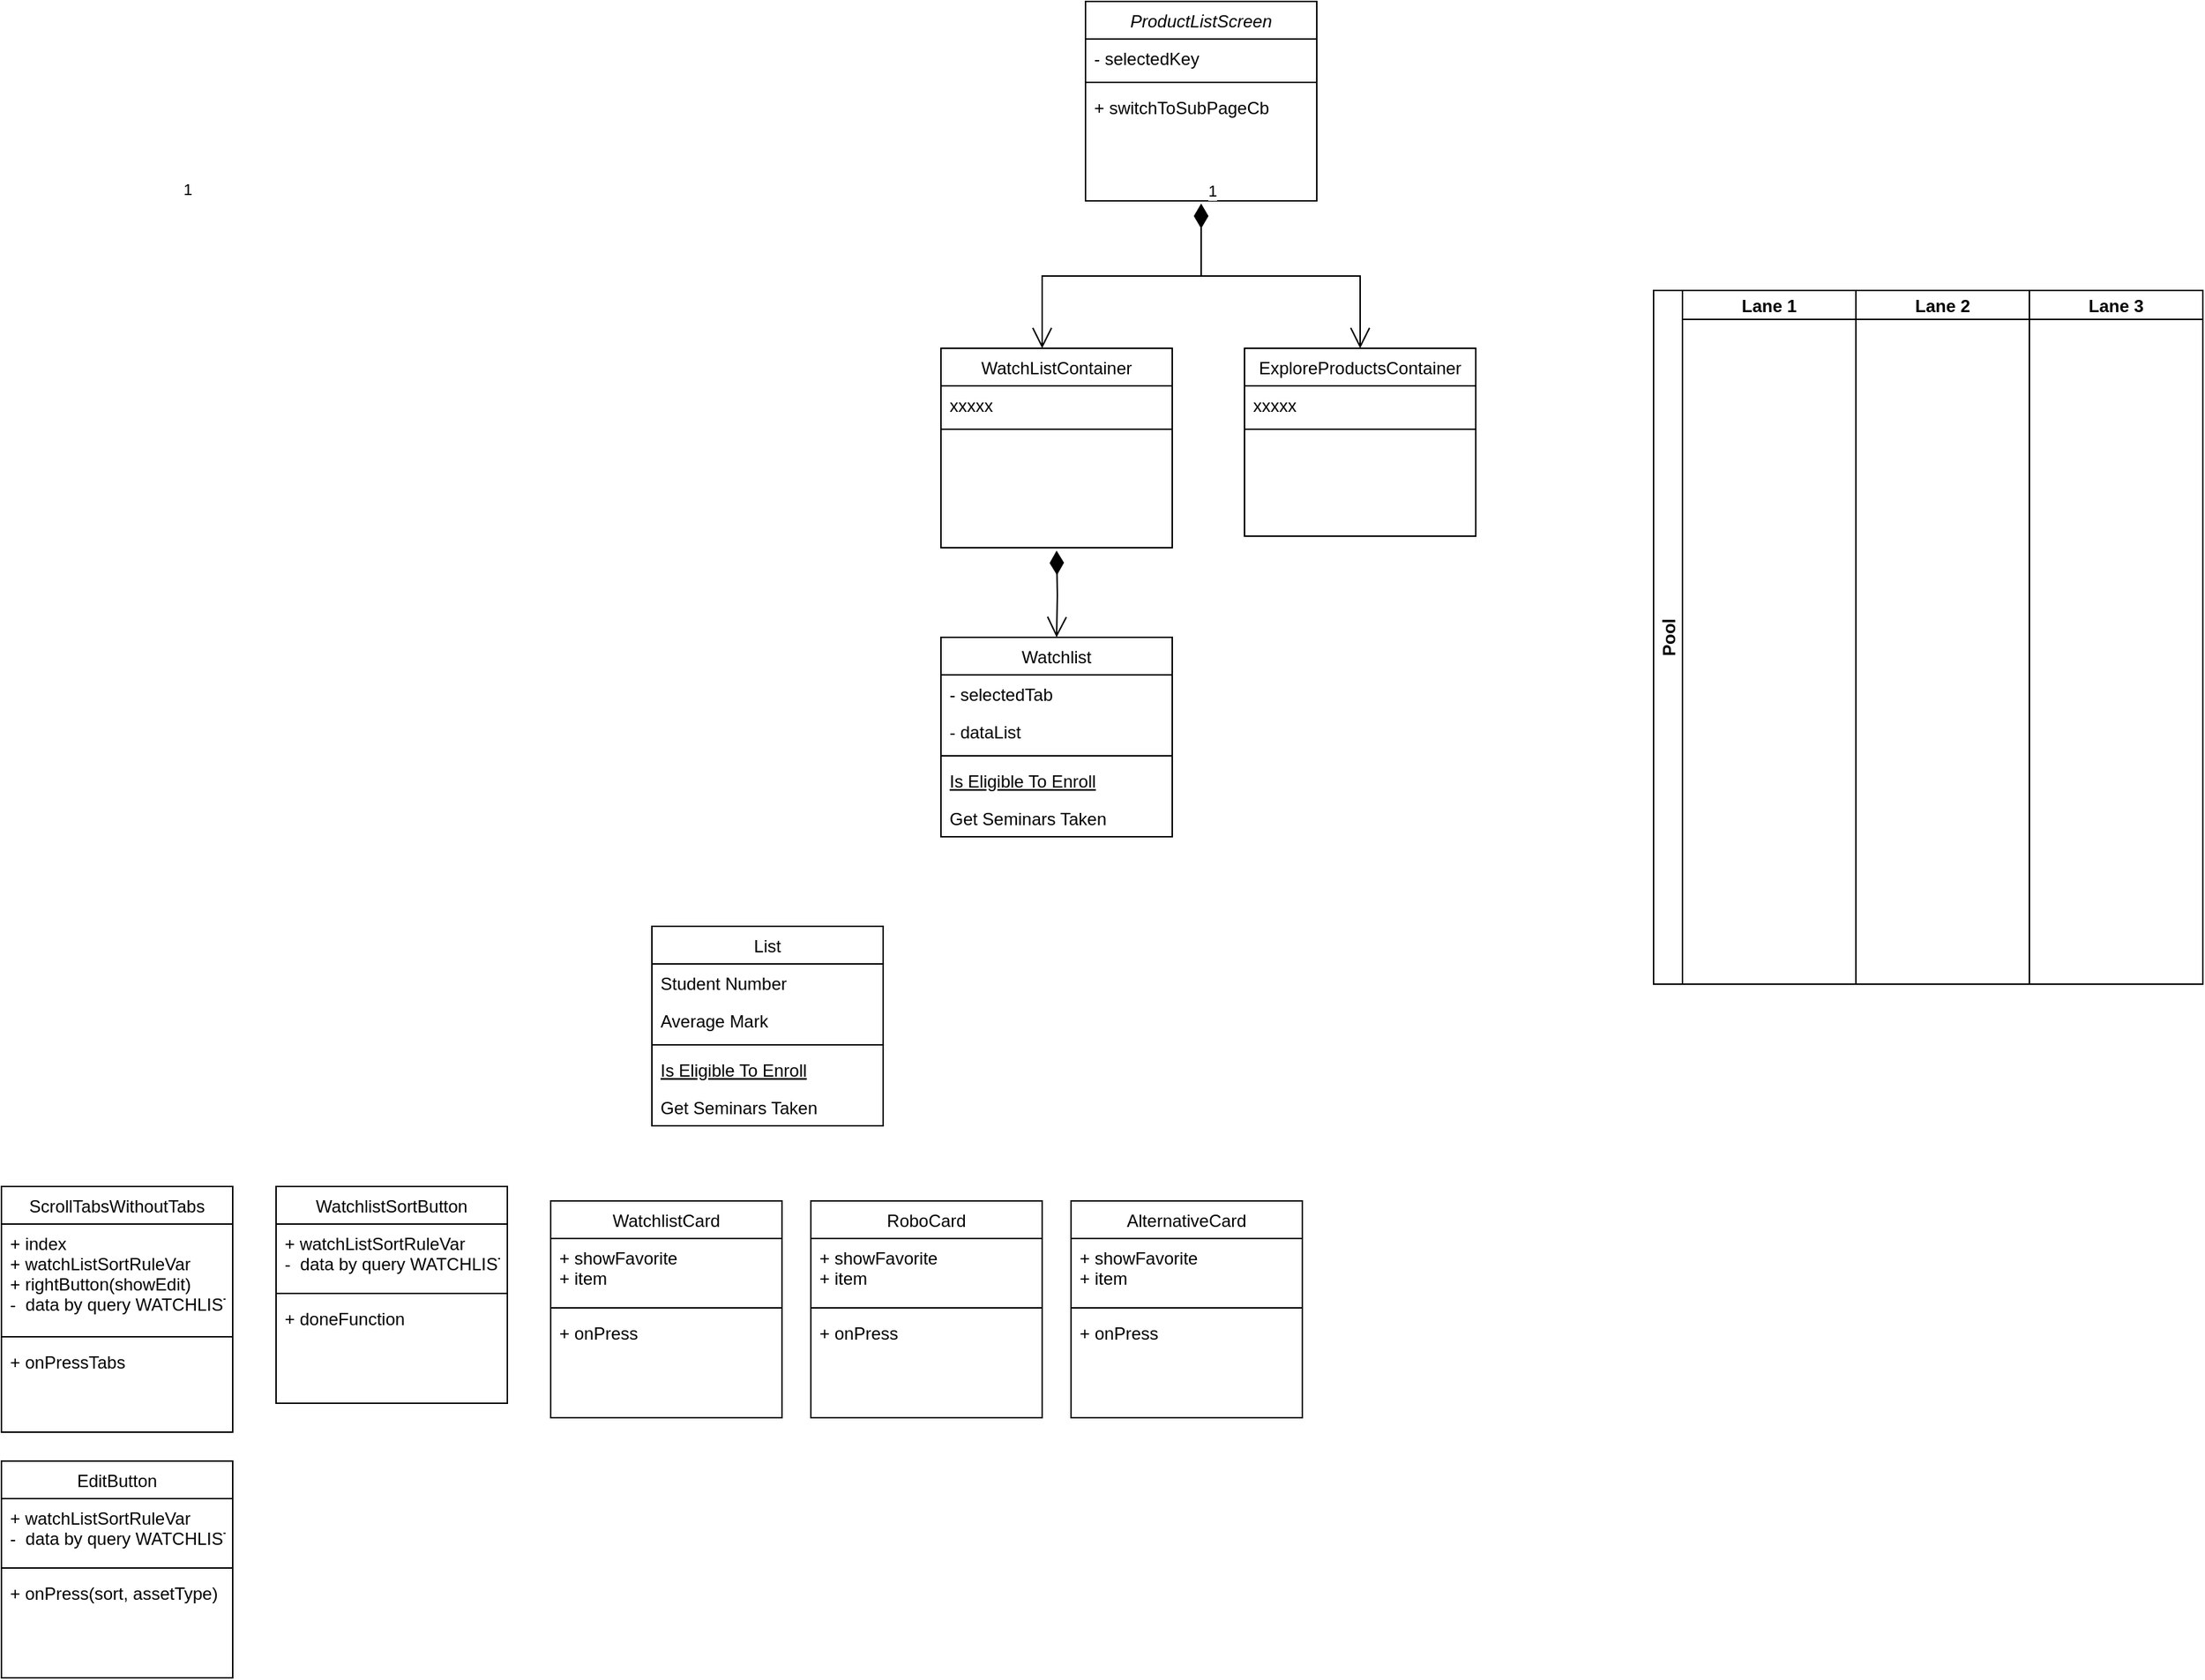 <mxfile version="21.2.9" type="github">
  <diagram id="prtHgNgQTEPvFCAcTncT" name="Page-1">
    <mxGraphModel dx="3251" dy="1131" grid="1" gridSize="10" guides="1" tooltips="1" connect="1" arrows="1" fold="1" page="1" pageScale="1" pageWidth="827" pageHeight="1169" math="0" shadow="0">
      <root>
        <mxCell id="0" />
        <mxCell id="1" parent="0" />
        <mxCell id="jBo1Y9h_NZXCqsUoFD3y-5" value="Pool" style="swimlane;childLayout=stackLayout;resizeParent=1;resizeParentMax=0;startSize=20;horizontal=0;horizontalStack=1;" vertex="1" parent="1">
          <mxGeometry x="220" y="310" width="380" height="480" as="geometry" />
        </mxCell>
        <mxCell id="jBo1Y9h_NZXCqsUoFD3y-6" value="Lane 1" style="swimlane;startSize=20;" vertex="1" parent="jBo1Y9h_NZXCqsUoFD3y-5">
          <mxGeometry x="20" width="120" height="480" as="geometry" />
        </mxCell>
        <mxCell id="jBo1Y9h_NZXCqsUoFD3y-7" value="Lane 2" style="swimlane;startSize=20;" vertex="1" parent="jBo1Y9h_NZXCqsUoFD3y-5">
          <mxGeometry x="140" width="120" height="480" as="geometry" />
        </mxCell>
        <mxCell id="jBo1Y9h_NZXCqsUoFD3y-8" value="Lane 3" style="swimlane;startSize=20;" vertex="1" parent="jBo1Y9h_NZXCqsUoFD3y-5">
          <mxGeometry x="260" width="120" height="480" as="geometry" />
        </mxCell>
        <mxCell id="jBo1Y9h_NZXCqsUoFD3y-60" value="ProductListScreen" style="swimlane;fontStyle=2;align=center;verticalAlign=top;childLayout=stackLayout;horizontal=1;startSize=26;horizontalStack=0;resizeParent=1;resizeLast=0;collapsible=1;marginBottom=0;rounded=0;shadow=0;strokeWidth=1;" vertex="1" parent="1">
          <mxGeometry x="-173" y="110" width="160" height="138" as="geometry">
            <mxRectangle x="230" y="140" width="160" height="26" as="alternateBounds" />
          </mxGeometry>
        </mxCell>
        <mxCell id="jBo1Y9h_NZXCqsUoFD3y-61" value="- selectedKey" style="text;align=left;verticalAlign=top;spacingLeft=4;spacingRight=4;overflow=hidden;rotatable=0;points=[[0,0.5],[1,0.5]];portConstraint=eastwest;" vertex="1" parent="jBo1Y9h_NZXCqsUoFD3y-60">
          <mxGeometry y="26" width="160" height="26" as="geometry" />
        </mxCell>
        <mxCell id="jBo1Y9h_NZXCqsUoFD3y-62" value="" style="line;html=1;strokeWidth=1;align=left;verticalAlign=middle;spacingTop=-1;spacingLeft=3;spacingRight=3;rotatable=0;labelPosition=right;points=[];portConstraint=eastwest;" vertex="1" parent="jBo1Y9h_NZXCqsUoFD3y-60">
          <mxGeometry y="52" width="160" height="8" as="geometry" />
        </mxCell>
        <mxCell id="jBo1Y9h_NZXCqsUoFD3y-63" value="+ switchToSubPageCb" style="text;align=left;verticalAlign=top;spacingLeft=4;spacingRight=4;overflow=hidden;rotatable=0;points=[[0,0.5],[1,0.5]];portConstraint=eastwest;" vertex="1" parent="jBo1Y9h_NZXCqsUoFD3y-60">
          <mxGeometry y="60" width="160" height="26" as="geometry" />
        </mxCell>
        <mxCell id="jBo1Y9h_NZXCqsUoFD3y-64" value="WatchListContainer" style="swimlane;fontStyle=0;align=center;verticalAlign=top;childLayout=stackLayout;horizontal=1;startSize=26;horizontalStack=0;resizeParent=1;resizeLast=0;collapsible=1;marginBottom=0;rounded=0;shadow=0;strokeWidth=1;" vertex="1" parent="1">
          <mxGeometry x="-273" y="350" width="160" height="138" as="geometry">
            <mxRectangle x="130" y="380" width="160" height="26" as="alternateBounds" />
          </mxGeometry>
        </mxCell>
        <mxCell id="jBo1Y9h_NZXCqsUoFD3y-65" value="xxxxx" style="text;align=left;verticalAlign=top;spacingLeft=4;spacingRight=4;overflow=hidden;rotatable=0;points=[[0,0.5],[1,0.5]];portConstraint=eastwest;" vertex="1" parent="jBo1Y9h_NZXCqsUoFD3y-64">
          <mxGeometry y="26" width="160" height="26" as="geometry" />
        </mxCell>
        <mxCell id="jBo1Y9h_NZXCqsUoFD3y-66" value="" style="line;html=1;strokeWidth=1;align=left;verticalAlign=middle;spacingTop=-1;spacingLeft=3;spacingRight=3;rotatable=0;labelPosition=right;points=[];portConstraint=eastwest;" vertex="1" parent="jBo1Y9h_NZXCqsUoFD3y-64">
          <mxGeometry y="52" width="160" height="8" as="geometry" />
        </mxCell>
        <mxCell id="jBo1Y9h_NZXCqsUoFD3y-67" value="ExploreProductsContainer" style="swimlane;fontStyle=0;align=center;verticalAlign=top;childLayout=stackLayout;horizontal=1;startSize=26;horizontalStack=0;resizeParent=1;resizeLast=0;collapsible=1;marginBottom=0;rounded=0;shadow=0;strokeWidth=1;" vertex="1" parent="1">
          <mxGeometry x="-63" y="350" width="160" height="130" as="geometry">
            <mxRectangle x="340" y="380" width="170" height="26" as="alternateBounds" />
          </mxGeometry>
        </mxCell>
        <mxCell id="jBo1Y9h_NZXCqsUoFD3y-68" value="xxxxx" style="text;align=left;verticalAlign=top;spacingLeft=4;spacingRight=4;overflow=hidden;rotatable=0;points=[[0,0.5],[1,0.5]];portConstraint=eastwest;" vertex="1" parent="jBo1Y9h_NZXCqsUoFD3y-67">
          <mxGeometry y="26" width="160" height="26" as="geometry" />
        </mxCell>
        <mxCell id="jBo1Y9h_NZXCqsUoFD3y-69" value="" style="line;html=1;strokeWidth=1;align=left;verticalAlign=middle;spacingTop=-1;spacingLeft=3;spacingRight=3;rotatable=0;labelPosition=right;points=[];portConstraint=eastwest;" vertex="1" parent="jBo1Y9h_NZXCqsUoFD3y-67">
          <mxGeometry y="52" width="160" height="8" as="geometry" />
        </mxCell>
        <mxCell id="jBo1Y9h_NZXCqsUoFD3y-70" value="1" style="endArrow=open;html=1;endSize=12;startArrow=diamondThin;startSize=14;startFill=1;edgeStyle=orthogonalEdgeStyle;align=left;verticalAlign=bottom;rounded=0;entryX=0.5;entryY=0;entryDx=0;entryDy=0;" edge="1" parent="1" target="jBo1Y9h_NZXCqsUoFD3y-67">
          <mxGeometry x="-1" y="3" relative="1" as="geometry">
            <mxPoint x="-93" y="250" as="sourcePoint" />
            <mxPoint x="267" y="430" as="targetPoint" />
            <Array as="points">
              <mxPoint x="-93" y="300" />
              <mxPoint x="17" y="300" />
            </Array>
          </mxGeometry>
        </mxCell>
        <mxCell id="jBo1Y9h_NZXCqsUoFD3y-71" value="1" style="endArrow=open;html=1;endSize=12;startArrow=diamondThin;startSize=14;startFill=1;edgeStyle=orthogonalEdgeStyle;align=left;verticalAlign=bottom;rounded=0;entryX=0.5;entryY=0;entryDx=0;entryDy=0;" edge="1" parent="1">
          <mxGeometry x="-1" y="3" relative="1" as="geometry">
            <mxPoint x="-93" y="250" as="sourcePoint" />
            <mxPoint x="-203" y="350" as="targetPoint" />
            <Array as="points">
              <mxPoint x="-93" y="300" />
              <mxPoint x="-203" y="300" />
            </Array>
          </mxGeometry>
        </mxCell>
        <mxCell id="jBo1Y9h_NZXCqsUoFD3y-72" value="Watchlist" style="swimlane;fontStyle=0;align=center;verticalAlign=top;childLayout=stackLayout;horizontal=1;startSize=26;horizontalStack=0;resizeParent=1;resizeLast=0;collapsible=1;marginBottom=0;rounded=0;shadow=0;strokeWidth=1;" vertex="1" parent="1">
          <mxGeometry x="-273" y="550" width="160" height="138" as="geometry">
            <mxRectangle x="130" y="380" width="160" height="26" as="alternateBounds" />
          </mxGeometry>
        </mxCell>
        <mxCell id="jBo1Y9h_NZXCqsUoFD3y-73" value="- selectedTab" style="text;align=left;verticalAlign=top;spacingLeft=4;spacingRight=4;overflow=hidden;rotatable=0;points=[[0,0.5],[1,0.5]];portConstraint=eastwest;" vertex="1" parent="jBo1Y9h_NZXCqsUoFD3y-72">
          <mxGeometry y="26" width="160" height="26" as="geometry" />
        </mxCell>
        <mxCell id="jBo1Y9h_NZXCqsUoFD3y-74" value="- dataList" style="text;align=left;verticalAlign=top;spacingLeft=4;spacingRight=4;overflow=hidden;rotatable=0;points=[[0,0.5],[1,0.5]];portConstraint=eastwest;rounded=0;shadow=0;html=0;" vertex="1" parent="jBo1Y9h_NZXCqsUoFD3y-72">
          <mxGeometry y="52" width="160" height="26" as="geometry" />
        </mxCell>
        <mxCell id="jBo1Y9h_NZXCqsUoFD3y-75" value="" style="line;html=1;strokeWidth=1;align=left;verticalAlign=middle;spacingTop=-1;spacingLeft=3;spacingRight=3;rotatable=0;labelPosition=right;points=[];portConstraint=eastwest;" vertex="1" parent="jBo1Y9h_NZXCqsUoFD3y-72">
          <mxGeometry y="78" width="160" height="8" as="geometry" />
        </mxCell>
        <mxCell id="jBo1Y9h_NZXCqsUoFD3y-76" value="Is Eligible To Enroll" style="text;align=left;verticalAlign=top;spacingLeft=4;spacingRight=4;overflow=hidden;rotatable=0;points=[[0,0.5],[1,0.5]];portConstraint=eastwest;fontStyle=4" vertex="1" parent="jBo1Y9h_NZXCqsUoFD3y-72">
          <mxGeometry y="86" width="160" height="26" as="geometry" />
        </mxCell>
        <mxCell id="jBo1Y9h_NZXCqsUoFD3y-77" value="Get Seminars Taken" style="text;align=left;verticalAlign=top;spacingLeft=4;spacingRight=4;overflow=hidden;rotatable=0;points=[[0,0.5],[1,0.5]];portConstraint=eastwest;" vertex="1" parent="jBo1Y9h_NZXCqsUoFD3y-72">
          <mxGeometry y="112" width="160" height="26" as="geometry" />
        </mxCell>
        <mxCell id="jBo1Y9h_NZXCqsUoFD3y-78" value="1" style="endArrow=open;html=1;endSize=12;startArrow=diamondThin;startSize=14;startFill=1;edgeStyle=orthogonalEdgeStyle;align=left;verticalAlign=bottom;rounded=0;" edge="1" parent="1" target="jBo1Y9h_NZXCqsUoFD3y-72">
          <mxGeometry x="-1" y="-306" relative="1" as="geometry">
            <mxPoint x="-193" y="490" as="sourcePoint" />
            <mxPoint x="267" y="430" as="targetPoint" />
            <mxPoint x="-300" y="-246" as="offset" />
          </mxGeometry>
        </mxCell>
        <mxCell id="jBo1Y9h_NZXCqsUoFD3y-79" value="WatchlistSortButton" style="swimlane;fontStyle=0;align=center;verticalAlign=top;childLayout=stackLayout;horizontal=1;startSize=26;horizontalStack=0;resizeParent=1;resizeLast=0;collapsible=1;marginBottom=0;rounded=0;shadow=0;strokeWidth=1;" vertex="1" parent="1">
          <mxGeometry x="-733" y="930" width="160" height="150" as="geometry">
            <mxRectangle x="340" y="380" width="170" height="26" as="alternateBounds" />
          </mxGeometry>
        </mxCell>
        <mxCell id="jBo1Y9h_NZXCqsUoFD3y-80" value="+ watchListSortRuleVar&#xa;-  data by query WATCHLIST_SORT_BY&#xa;" style="text;align=left;verticalAlign=top;spacingLeft=4;spacingRight=4;overflow=hidden;rotatable=0;points=[[0,0.5],[1,0.5]];portConstraint=eastwest;" vertex="1" parent="jBo1Y9h_NZXCqsUoFD3y-79">
          <mxGeometry y="26" width="160" height="44" as="geometry" />
        </mxCell>
        <mxCell id="jBo1Y9h_NZXCqsUoFD3y-81" value="" style="line;html=1;strokeWidth=1;align=left;verticalAlign=middle;spacingTop=-1;spacingLeft=3;spacingRight=3;rotatable=0;labelPosition=right;points=[];portConstraint=eastwest;" vertex="1" parent="jBo1Y9h_NZXCqsUoFD3y-79">
          <mxGeometry y="70" width="160" height="8" as="geometry" />
        </mxCell>
        <mxCell id="jBo1Y9h_NZXCqsUoFD3y-82" value="+ doneFunction&#xa;" style="text;align=left;verticalAlign=top;spacingLeft=4;spacingRight=4;overflow=hidden;rotatable=0;points=[[0,0.5],[1,0.5]];portConstraint=eastwest;" vertex="1" parent="jBo1Y9h_NZXCqsUoFD3y-79">
          <mxGeometry y="78" width="160" height="26" as="geometry" />
        </mxCell>
        <mxCell id="jBo1Y9h_NZXCqsUoFD3y-83" value="EditButton" style="swimlane;fontStyle=0;align=center;verticalAlign=top;childLayout=stackLayout;horizontal=1;startSize=26;horizontalStack=0;resizeParent=1;resizeLast=0;collapsible=1;marginBottom=0;rounded=0;shadow=0;strokeWidth=1;" vertex="1" parent="1">
          <mxGeometry x="-923" y="1120" width="160" height="150" as="geometry">
            <mxRectangle x="340" y="380" width="170" height="26" as="alternateBounds" />
          </mxGeometry>
        </mxCell>
        <mxCell id="jBo1Y9h_NZXCqsUoFD3y-84" value="+ watchListSortRuleVar&#xa;-  data by query WATCHLIST_SORT_BY&#xa;" style="text;align=left;verticalAlign=top;spacingLeft=4;spacingRight=4;overflow=hidden;rotatable=0;points=[[0,0.5],[1,0.5]];portConstraint=eastwest;" vertex="1" parent="jBo1Y9h_NZXCqsUoFD3y-83">
          <mxGeometry y="26" width="160" height="44" as="geometry" />
        </mxCell>
        <mxCell id="jBo1Y9h_NZXCqsUoFD3y-85" value="" style="line;html=1;strokeWidth=1;align=left;verticalAlign=middle;spacingTop=-1;spacingLeft=3;spacingRight=3;rotatable=0;labelPosition=right;points=[];portConstraint=eastwest;" vertex="1" parent="jBo1Y9h_NZXCqsUoFD3y-83">
          <mxGeometry y="70" width="160" height="8" as="geometry" />
        </mxCell>
        <mxCell id="jBo1Y9h_NZXCqsUoFD3y-86" value="+ onPress(sort, assetType)&#xa;" style="text;align=left;verticalAlign=top;spacingLeft=4;spacingRight=4;overflow=hidden;rotatable=0;points=[[0,0.5],[1,0.5]];portConstraint=eastwest;" vertex="1" parent="jBo1Y9h_NZXCqsUoFD3y-83">
          <mxGeometry y="78" width="160" height="26" as="geometry" />
        </mxCell>
        <mxCell id="jBo1Y9h_NZXCqsUoFD3y-87" value="List&#xa;" style="swimlane;fontStyle=0;align=center;verticalAlign=top;childLayout=stackLayout;horizontal=1;startSize=26;horizontalStack=0;resizeParent=1;resizeLast=0;collapsible=1;marginBottom=0;rounded=0;shadow=0;strokeWidth=1;" vertex="1" parent="1">
          <mxGeometry x="-473" y="750" width="160" height="138" as="geometry">
            <mxRectangle x="130" y="380" width="160" height="26" as="alternateBounds" />
          </mxGeometry>
        </mxCell>
        <mxCell id="jBo1Y9h_NZXCqsUoFD3y-88" value="Student Number" style="text;align=left;verticalAlign=top;spacingLeft=4;spacingRight=4;overflow=hidden;rotatable=0;points=[[0,0.5],[1,0.5]];portConstraint=eastwest;" vertex="1" parent="jBo1Y9h_NZXCqsUoFD3y-87">
          <mxGeometry y="26" width="160" height="26" as="geometry" />
        </mxCell>
        <mxCell id="jBo1Y9h_NZXCqsUoFD3y-89" value="Average Mark" style="text;align=left;verticalAlign=top;spacingLeft=4;spacingRight=4;overflow=hidden;rotatable=0;points=[[0,0.5],[1,0.5]];portConstraint=eastwest;rounded=0;shadow=0;html=0;" vertex="1" parent="jBo1Y9h_NZXCqsUoFD3y-87">
          <mxGeometry y="52" width="160" height="26" as="geometry" />
        </mxCell>
        <mxCell id="jBo1Y9h_NZXCqsUoFD3y-90" value="" style="line;html=1;strokeWidth=1;align=left;verticalAlign=middle;spacingTop=-1;spacingLeft=3;spacingRight=3;rotatable=0;labelPosition=right;points=[];portConstraint=eastwest;" vertex="1" parent="jBo1Y9h_NZXCqsUoFD3y-87">
          <mxGeometry y="78" width="160" height="8" as="geometry" />
        </mxCell>
        <mxCell id="jBo1Y9h_NZXCqsUoFD3y-91" value="Is Eligible To Enroll" style="text;align=left;verticalAlign=top;spacingLeft=4;spacingRight=4;overflow=hidden;rotatable=0;points=[[0,0.5],[1,0.5]];portConstraint=eastwest;fontStyle=4" vertex="1" parent="jBo1Y9h_NZXCqsUoFD3y-87">
          <mxGeometry y="86" width="160" height="26" as="geometry" />
        </mxCell>
        <mxCell id="jBo1Y9h_NZXCqsUoFD3y-92" value="Get Seminars Taken" style="text;align=left;verticalAlign=top;spacingLeft=4;spacingRight=4;overflow=hidden;rotatable=0;points=[[0,0.5],[1,0.5]];portConstraint=eastwest;" vertex="1" parent="jBo1Y9h_NZXCqsUoFD3y-87">
          <mxGeometry y="112" width="160" height="26" as="geometry" />
        </mxCell>
        <mxCell id="jBo1Y9h_NZXCqsUoFD3y-93" value="ScrollTabsWithoutTabs" style="swimlane;fontStyle=0;align=center;verticalAlign=top;childLayout=stackLayout;horizontal=1;startSize=26;horizontalStack=0;resizeParent=1;resizeLast=0;collapsible=1;marginBottom=0;rounded=0;shadow=0;strokeWidth=1;" vertex="1" parent="1">
          <mxGeometry x="-923" y="930" width="160" height="170" as="geometry">
            <mxRectangle x="340" y="380" width="170" height="26" as="alternateBounds" />
          </mxGeometry>
        </mxCell>
        <mxCell id="jBo1Y9h_NZXCqsUoFD3y-94" value="+ index&#xa;+ watchListSortRuleVar&#xa;+ rightButton(showEdit)&#xa;-  data by query WATCHLIST_SORT_BY&#xa;" style="text;align=left;verticalAlign=top;spacingLeft=4;spacingRight=4;overflow=hidden;rotatable=0;points=[[0,0.5],[1,0.5]];portConstraint=eastwest;" vertex="1" parent="jBo1Y9h_NZXCqsUoFD3y-93">
          <mxGeometry y="26" width="160" height="74" as="geometry" />
        </mxCell>
        <mxCell id="jBo1Y9h_NZXCqsUoFD3y-95" value="" style="line;html=1;strokeWidth=1;align=left;verticalAlign=middle;spacingTop=-1;spacingLeft=3;spacingRight=3;rotatable=0;labelPosition=right;points=[];portConstraint=eastwest;" vertex="1" parent="jBo1Y9h_NZXCqsUoFD3y-93">
          <mxGeometry y="100" width="160" height="8" as="geometry" />
        </mxCell>
        <mxCell id="jBo1Y9h_NZXCqsUoFD3y-96" value="+ onPressTabs&#xa;" style="text;align=left;verticalAlign=top;spacingLeft=4;spacingRight=4;overflow=hidden;rotatable=0;points=[[0,0.5],[1,0.5]];portConstraint=eastwest;" vertex="1" parent="jBo1Y9h_NZXCqsUoFD3y-93">
          <mxGeometry y="108" width="160" height="62" as="geometry" />
        </mxCell>
        <mxCell id="jBo1Y9h_NZXCqsUoFD3y-97" value="WatchlistCard" style="swimlane;fontStyle=0;align=center;verticalAlign=top;childLayout=stackLayout;horizontal=1;startSize=26;horizontalStack=0;resizeParent=1;resizeLast=0;collapsible=1;marginBottom=0;rounded=0;shadow=0;strokeWidth=1;" vertex="1" parent="1">
          <mxGeometry x="-543" y="940" width="160" height="150" as="geometry">
            <mxRectangle x="340" y="380" width="170" height="26" as="alternateBounds" />
          </mxGeometry>
        </mxCell>
        <mxCell id="jBo1Y9h_NZXCqsUoFD3y-98" value="+ showFavorite&#xa;+ item&#xa;" style="text;align=left;verticalAlign=top;spacingLeft=4;spacingRight=4;overflow=hidden;rotatable=0;points=[[0,0.5],[1,0.5]];portConstraint=eastwest;" vertex="1" parent="jBo1Y9h_NZXCqsUoFD3y-97">
          <mxGeometry y="26" width="160" height="44" as="geometry" />
        </mxCell>
        <mxCell id="jBo1Y9h_NZXCqsUoFD3y-99" value="" style="line;html=1;strokeWidth=1;align=left;verticalAlign=middle;spacingTop=-1;spacingLeft=3;spacingRight=3;rotatable=0;labelPosition=right;points=[];portConstraint=eastwest;" vertex="1" parent="jBo1Y9h_NZXCqsUoFD3y-97">
          <mxGeometry y="70" width="160" height="8" as="geometry" />
        </mxCell>
        <mxCell id="jBo1Y9h_NZXCqsUoFD3y-100" value="+ onPress&#xa;" style="text;align=left;verticalAlign=top;spacingLeft=4;spacingRight=4;overflow=hidden;rotatable=0;points=[[0,0.5],[1,0.5]];portConstraint=eastwest;" vertex="1" parent="jBo1Y9h_NZXCqsUoFD3y-97">
          <mxGeometry y="78" width="160" height="26" as="geometry" />
        </mxCell>
        <mxCell id="jBo1Y9h_NZXCqsUoFD3y-101" value="RoboCard" style="swimlane;fontStyle=0;align=center;verticalAlign=top;childLayout=stackLayout;horizontal=1;startSize=26;horizontalStack=0;resizeParent=1;resizeLast=0;collapsible=1;marginBottom=0;rounded=0;shadow=0;strokeWidth=1;" vertex="1" parent="1">
          <mxGeometry x="-363" y="940" width="160" height="150" as="geometry">
            <mxRectangle x="340" y="380" width="170" height="26" as="alternateBounds" />
          </mxGeometry>
        </mxCell>
        <mxCell id="jBo1Y9h_NZXCqsUoFD3y-102" value="+ showFavorite&#xa;+ item&#xa;" style="text;align=left;verticalAlign=top;spacingLeft=4;spacingRight=4;overflow=hidden;rotatable=0;points=[[0,0.5],[1,0.5]];portConstraint=eastwest;" vertex="1" parent="jBo1Y9h_NZXCqsUoFD3y-101">
          <mxGeometry y="26" width="160" height="44" as="geometry" />
        </mxCell>
        <mxCell id="jBo1Y9h_NZXCqsUoFD3y-103" value="" style="line;html=1;strokeWidth=1;align=left;verticalAlign=middle;spacingTop=-1;spacingLeft=3;spacingRight=3;rotatable=0;labelPosition=right;points=[];portConstraint=eastwest;" vertex="1" parent="jBo1Y9h_NZXCqsUoFD3y-101">
          <mxGeometry y="70" width="160" height="8" as="geometry" />
        </mxCell>
        <mxCell id="jBo1Y9h_NZXCqsUoFD3y-104" value="+ onPress&#xa;" style="text;align=left;verticalAlign=top;spacingLeft=4;spacingRight=4;overflow=hidden;rotatable=0;points=[[0,0.5],[1,0.5]];portConstraint=eastwest;" vertex="1" parent="jBo1Y9h_NZXCqsUoFD3y-101">
          <mxGeometry y="78" width="160" height="26" as="geometry" />
        </mxCell>
        <mxCell id="jBo1Y9h_NZXCqsUoFD3y-105" value="AlternativeCard" style="swimlane;fontStyle=0;align=center;verticalAlign=top;childLayout=stackLayout;horizontal=1;startSize=26;horizontalStack=0;resizeParent=1;resizeLast=0;collapsible=1;marginBottom=0;rounded=0;shadow=0;strokeWidth=1;" vertex="1" parent="1">
          <mxGeometry x="-183" y="940" width="160" height="150" as="geometry">
            <mxRectangle x="340" y="380" width="170" height="26" as="alternateBounds" />
          </mxGeometry>
        </mxCell>
        <mxCell id="jBo1Y9h_NZXCqsUoFD3y-106" value="+ showFavorite&#xa;+ item&#xa;" style="text;align=left;verticalAlign=top;spacingLeft=4;spacingRight=4;overflow=hidden;rotatable=0;points=[[0,0.5],[1,0.5]];portConstraint=eastwest;" vertex="1" parent="jBo1Y9h_NZXCqsUoFD3y-105">
          <mxGeometry y="26" width="160" height="44" as="geometry" />
        </mxCell>
        <mxCell id="jBo1Y9h_NZXCqsUoFD3y-107" value="" style="line;html=1;strokeWidth=1;align=left;verticalAlign=middle;spacingTop=-1;spacingLeft=3;spacingRight=3;rotatable=0;labelPosition=right;points=[];portConstraint=eastwest;" vertex="1" parent="jBo1Y9h_NZXCqsUoFD3y-105">
          <mxGeometry y="70" width="160" height="8" as="geometry" />
        </mxCell>
        <mxCell id="jBo1Y9h_NZXCqsUoFD3y-108" value="+ onPress&#xa;" style="text;align=left;verticalAlign=top;spacingLeft=4;spacingRight=4;overflow=hidden;rotatable=0;points=[[0,0.5],[1,0.5]];portConstraint=eastwest;" vertex="1" parent="jBo1Y9h_NZXCqsUoFD3y-105">
          <mxGeometry y="78" width="160" height="26" as="geometry" />
        </mxCell>
      </root>
    </mxGraphModel>
  </diagram>
</mxfile>
